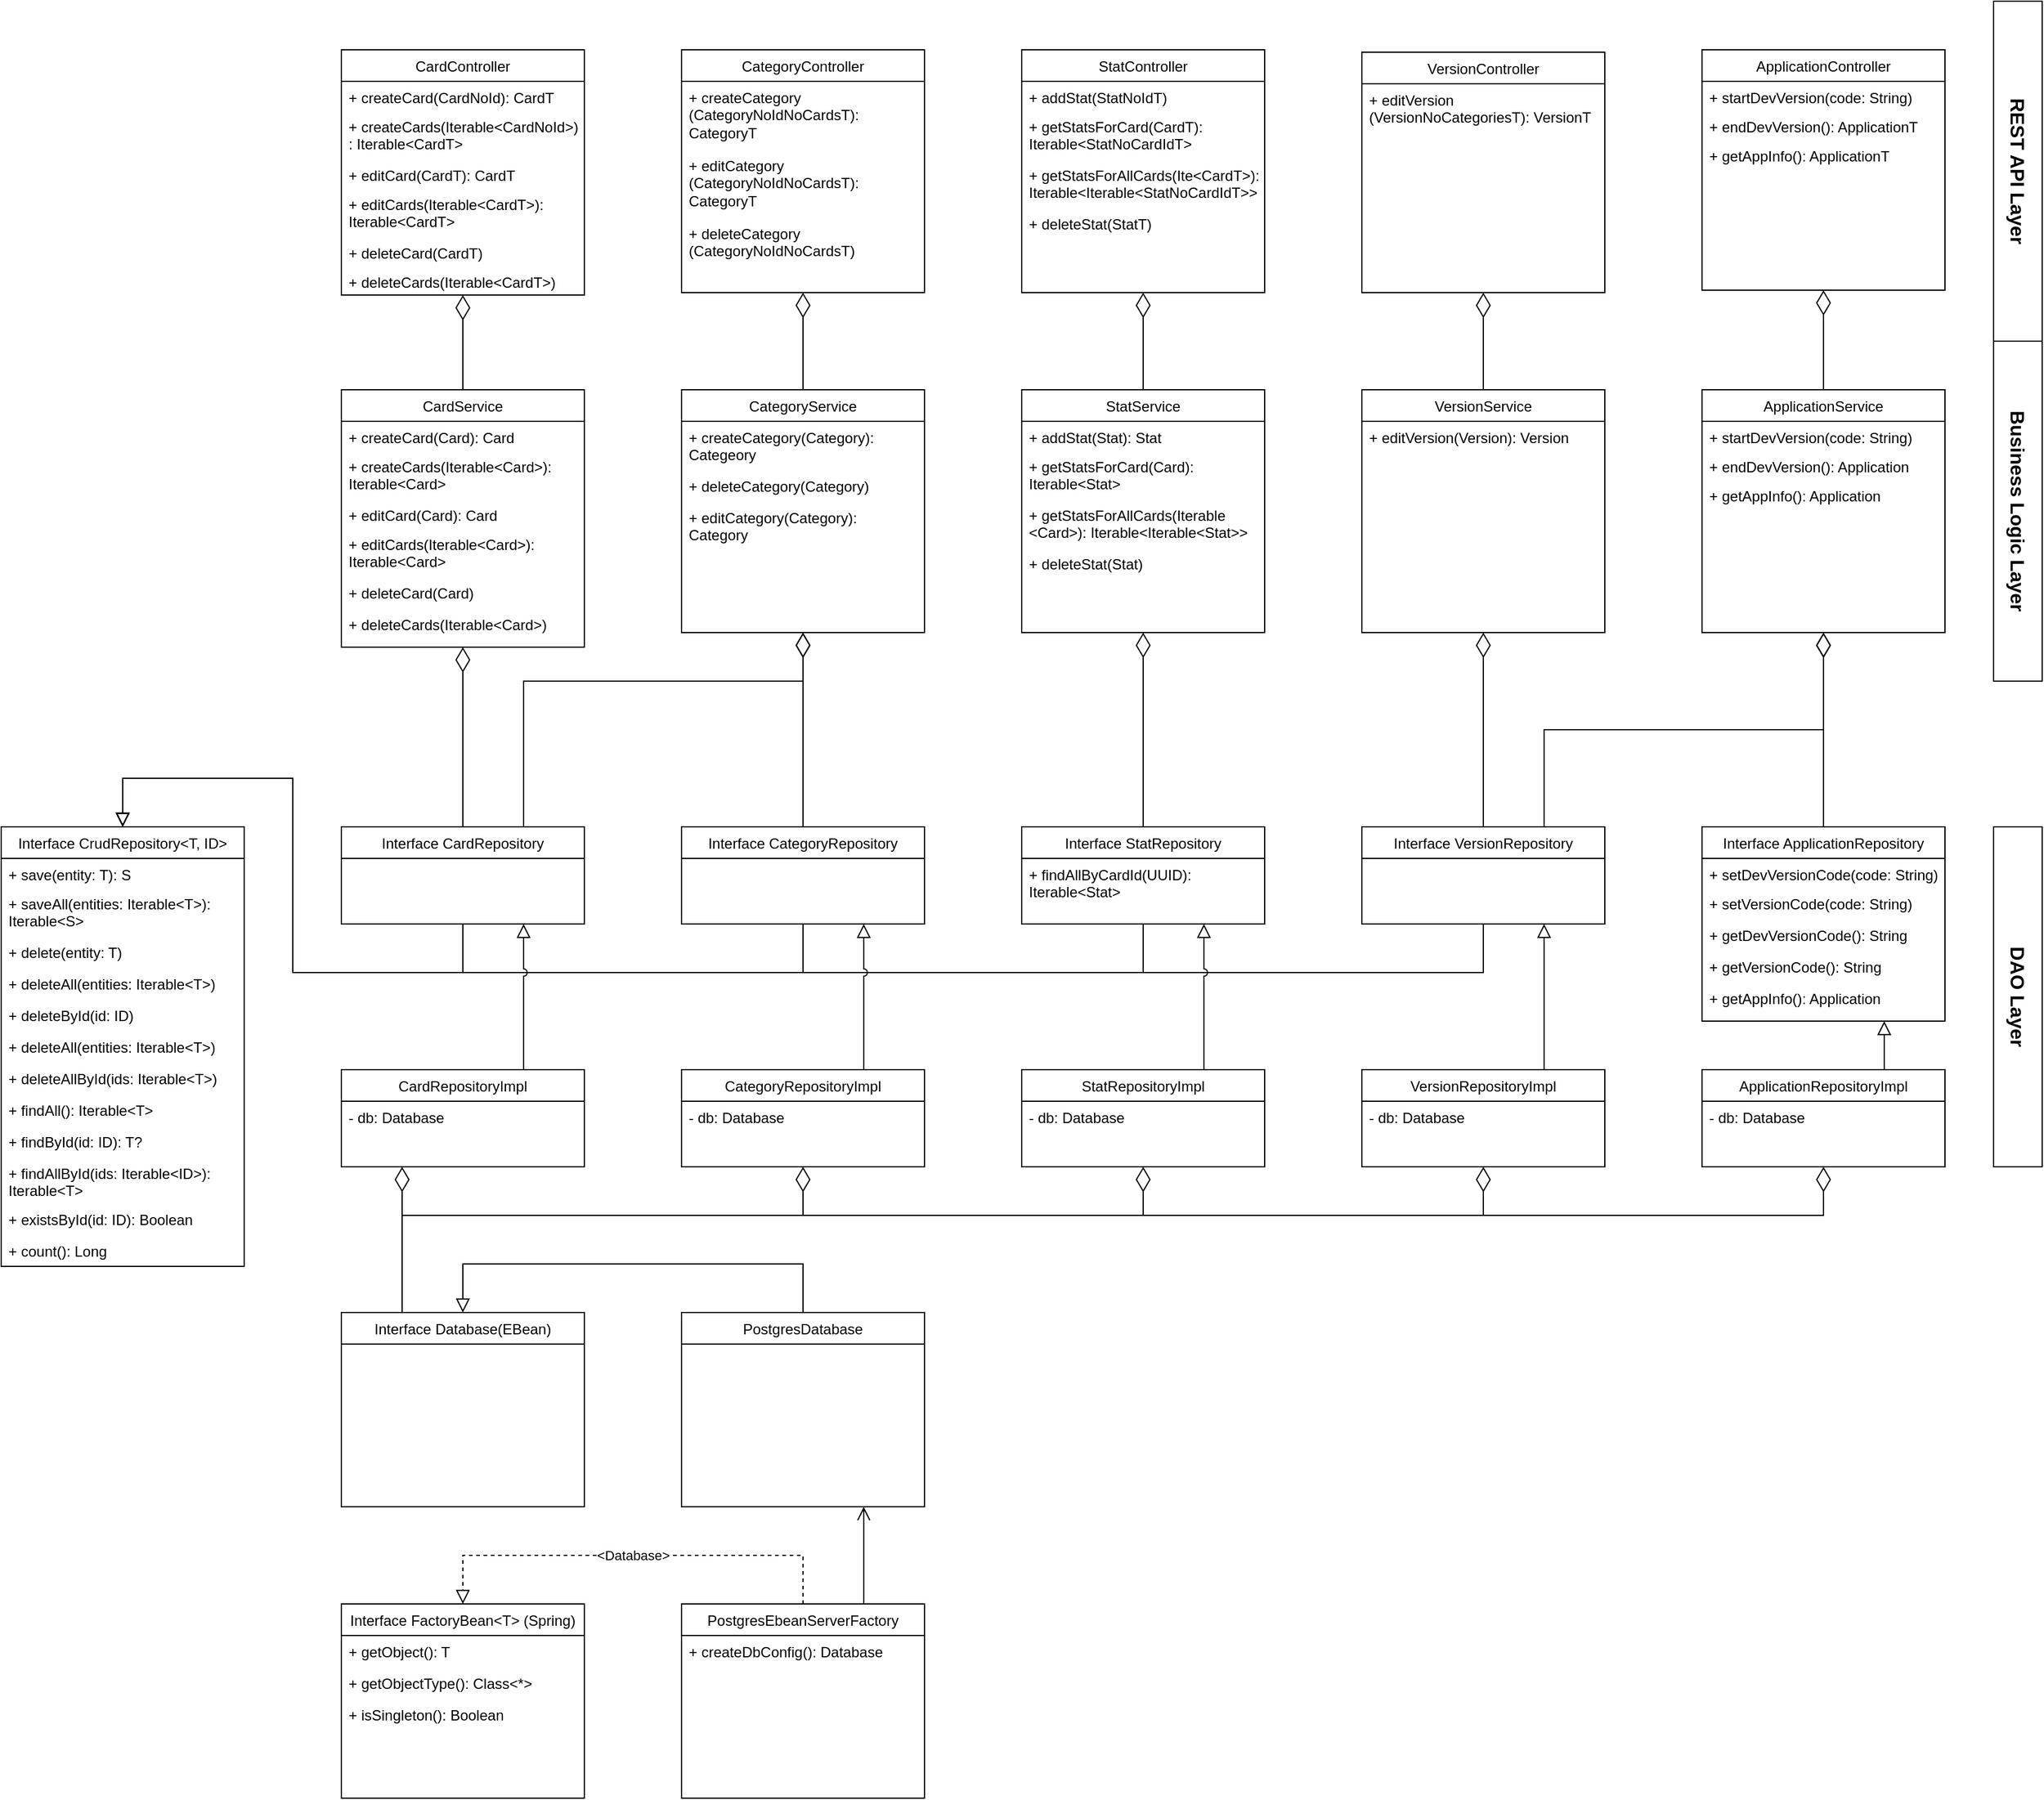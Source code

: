 <mxfile version="18.1.3" type="device"><diagram id="C5RBs43oDa-KdzZeNtuy" name="Page-1"><mxGraphModel dx="2249" dy="820" grid="1" gridSize="10" guides="1" tooltips="1" connect="1" arrows="1" fold="1" page="1" pageScale="1" pageWidth="827" pageHeight="1169" math="0" shadow="0"><root><mxCell id="WIyWlLk6GJQsqaUBKTNV-0"/><mxCell id="WIyWlLk6GJQsqaUBKTNV-1" parent="WIyWlLk6GJQsqaUBKTNV-0"/><mxCell id="r8T5z7KUd179bo_e4gIf-32" style="edgeStyle=orthogonalEdgeStyle;rounded=0;jumpStyle=arc;orthogonalLoop=1;jettySize=auto;html=1;exitX=0.5;exitY=1;exitDx=0;exitDy=0;entryX=0.5;entryY=0;entryDx=0;entryDy=0;startArrow=diamondThin;startFill=0;endArrow=none;endFill=0;startSize=18;endSize=9;strokeWidth=1;" parent="WIyWlLk6GJQsqaUBKTNV-1" source="zkfFHV4jXpPFQw0GAbJ--0" target="evFEJrBNLgcvlIQAjjHx-10" edge="1"><mxGeometry relative="1" as="geometry"/></mxCell><mxCell id="zkfFHV4jXpPFQw0GAbJ--0" value="CardController" style="swimlane;fontStyle=0;align=center;verticalAlign=top;childLayout=stackLayout;horizontal=1;startSize=26;horizontalStack=0;resizeParent=1;resizeLast=0;collapsible=1;marginBottom=0;rounded=0;shadow=0;strokeWidth=1;" parent="WIyWlLk6GJQsqaUBKTNV-1" vertex="1"><mxGeometry x="40" y="600" width="200" height="202" as="geometry"><mxRectangle x="200" y="80" width="160" height="26" as="alternateBounds"/></mxGeometry></mxCell><mxCell id="zkfFHV4jXpPFQw0GAbJ--1" value="+ createCard(CardNoId): CardT" style="text;align=left;verticalAlign=top;spacingLeft=4;spacingRight=4;overflow=hidden;rotatable=0;points=[[0,0.5],[1,0.5]];portConstraint=eastwest;whiteSpace=wrap;" parent="zkfFHV4jXpPFQw0GAbJ--0" vertex="1"><mxGeometry y="26" width="200" height="24" as="geometry"/></mxCell><mxCell id="634JN8L0xcT3cOUJAbAw-52" value="+ createCards(Iterable&lt;CardNoId&gt;)&#xA;: Iterable&lt;CardT&gt;&#xA;" style="text;align=left;verticalAlign=top;spacingLeft=4;spacingRight=4;overflow=hidden;rotatable=0;points=[[0,0.5],[1,0.5]];portConstraint=eastwest;whiteSpace=wrap;" parent="zkfFHV4jXpPFQw0GAbJ--0" vertex="1"><mxGeometry y="50" width="200" height="40" as="geometry"/></mxCell><mxCell id="zkfFHV4jXpPFQw0GAbJ--3" value="+ editCard(CardT): CardT" style="text;align=left;verticalAlign=top;spacingLeft=4;spacingRight=4;overflow=hidden;rotatable=0;points=[[0,0.5],[1,0.5]];portConstraint=eastwest;rounded=0;shadow=0;html=0;whiteSpace=wrap;" parent="zkfFHV4jXpPFQw0GAbJ--0" vertex="1"><mxGeometry y="90" width="200" height="24" as="geometry"/></mxCell><mxCell id="qXCH_M1gcUbeZDNKAftq-5" value="+ editCards(Iterable&lt;CardT&gt;): Iterable&lt;CardT&gt;" style="text;align=left;verticalAlign=top;spacingLeft=4;spacingRight=4;overflow=hidden;rotatable=0;points=[[0,0.5],[1,0.5]];portConstraint=eastwest;rounded=0;shadow=0;html=0;whiteSpace=wrap;" parent="zkfFHV4jXpPFQw0GAbJ--0" vertex="1"><mxGeometry y="114" width="200" height="40" as="geometry"/></mxCell><mxCell id="zkfFHV4jXpPFQw0GAbJ--2" value="+ deleteCard(CardT)" style="text;align=left;verticalAlign=top;spacingLeft=4;spacingRight=4;overflow=hidden;rotatable=0;points=[[0,0.5],[1,0.5]];portConstraint=eastwest;rounded=0;shadow=0;html=0;" parent="zkfFHV4jXpPFQw0GAbJ--0" vertex="1"><mxGeometry y="154" width="200" height="24" as="geometry"/></mxCell><mxCell id="qXCH_M1gcUbeZDNKAftq-6" value="+ deleteCards(Iterable&lt;CardT&gt;)" style="text;align=left;verticalAlign=top;spacingLeft=4;spacingRight=4;overflow=hidden;rotatable=0;points=[[0,0.5],[1,0.5]];portConstraint=eastwest;rounded=0;shadow=0;html=0;" parent="zkfFHV4jXpPFQw0GAbJ--0" vertex="1"><mxGeometry y="178" width="200" height="24" as="geometry"/></mxCell><mxCell id="r8T5z7KUd179bo_e4gIf-33" style="edgeStyle=orthogonalEdgeStyle;rounded=0;jumpStyle=arc;orthogonalLoop=1;jettySize=auto;html=1;exitX=0.5;exitY=1;exitDx=0;exitDy=0;entryX=0.5;entryY=0;entryDx=0;entryDy=0;startArrow=diamondThin;startFill=0;endArrow=none;endFill=0;startSize=18;endSize=9;strokeWidth=1;" parent="WIyWlLk6GJQsqaUBKTNV-1" source="evFEJrBNLgcvlIQAjjHx-2" target="evFEJrBNLgcvlIQAjjHx-14" edge="1"><mxGeometry relative="1" as="geometry"/></mxCell><mxCell id="evFEJrBNLgcvlIQAjjHx-2" value="CategoryController" style="swimlane;fontStyle=0;align=center;verticalAlign=top;childLayout=stackLayout;horizontal=1;startSize=26;horizontalStack=0;resizeParent=1;resizeLast=0;collapsible=1;marginBottom=0;rounded=0;shadow=0;strokeWidth=1;" parent="WIyWlLk6GJQsqaUBKTNV-1" vertex="1"><mxGeometry x="320" y="600" width="200" height="200" as="geometry"><mxRectangle x="200" y="80" width="160" height="26" as="alternateBounds"/></mxGeometry></mxCell><mxCell id="evFEJrBNLgcvlIQAjjHx-3" value="+ createCategory&#xA;(CategoryNoIdNoCardsT): CategoryT" style="text;align=left;verticalAlign=top;spacingLeft=4;spacingRight=4;overflow=hidden;rotatable=0;points=[[0,0.5],[1,0.5]];portConstraint=eastwest;whiteSpace=wrap;" parent="evFEJrBNLgcvlIQAjjHx-2" vertex="1"><mxGeometry y="26" width="200" height="56" as="geometry"/></mxCell><mxCell id="evFEJrBNLgcvlIQAjjHx-5" value="+ editCategory&#xA;(CategoryNoIdNoCardsT): CategoryT" style="text;align=left;verticalAlign=top;spacingLeft=4;spacingRight=4;overflow=hidden;rotatable=0;points=[[0,0.5],[1,0.5]];portConstraint=eastwest;rounded=0;shadow=0;html=0;whiteSpace=wrap;" parent="evFEJrBNLgcvlIQAjjHx-2" vertex="1"><mxGeometry y="82" width="200" height="56" as="geometry"/></mxCell><mxCell id="evFEJrBNLgcvlIQAjjHx-4" value="+ deleteCategory&#xA;(CategoryNoIdNoCardsT)" style="text;align=left;verticalAlign=top;spacingLeft=4;spacingRight=4;overflow=hidden;rotatable=0;points=[[0,0.5],[1,0.5]];portConstraint=eastwest;rounded=0;shadow=0;html=0;" parent="evFEJrBNLgcvlIQAjjHx-2" vertex="1"><mxGeometry y="138" width="200" height="40" as="geometry"/></mxCell><mxCell id="r8T5z7KUd179bo_e4gIf-34" style="edgeStyle=orthogonalEdgeStyle;rounded=0;jumpStyle=arc;orthogonalLoop=1;jettySize=auto;html=1;exitX=0.5;exitY=1;exitDx=0;exitDy=0;entryX=0.5;entryY=0;entryDx=0;entryDy=0;startArrow=diamondThin;startFill=0;endArrow=none;endFill=0;startSize=18;endSize=9;strokeWidth=1;" parent="WIyWlLk6GJQsqaUBKTNV-1" source="evFEJrBNLgcvlIQAjjHx-6" target="evFEJrBNLgcvlIQAjjHx-18" edge="1"><mxGeometry relative="1" as="geometry"/></mxCell><mxCell id="evFEJrBNLgcvlIQAjjHx-6" value="StatController" style="swimlane;fontStyle=0;align=center;verticalAlign=top;childLayout=stackLayout;horizontal=1;startSize=26;horizontalStack=0;resizeParent=1;resizeLast=0;collapsible=1;marginBottom=0;rounded=0;shadow=0;strokeWidth=1;" parent="WIyWlLk6GJQsqaUBKTNV-1" vertex="1"><mxGeometry x="600" y="600" width="200" height="200" as="geometry"><mxRectangle x="200" y="80" width="160" height="26" as="alternateBounds"/></mxGeometry></mxCell><mxCell id="evFEJrBNLgcvlIQAjjHx-7" value="+ addStat(StatNoIdT)" style="text;align=left;verticalAlign=top;spacingLeft=4;spacingRight=4;overflow=hidden;rotatable=0;points=[[0,0.5],[1,0.5]];portConstraint=eastwest;" parent="evFEJrBNLgcvlIQAjjHx-6" vertex="1"><mxGeometry y="26" width="200" height="24" as="geometry"/></mxCell><mxCell id="qXCH_M1gcUbeZDNKAftq-3" value="+ getStatsForCard(CardT): Iterable&lt;StatNoCardIdT&gt;" style="text;align=left;verticalAlign=top;spacingLeft=4;spacingRight=4;overflow=hidden;rotatable=0;points=[[0,0.5],[1,0.5]];portConstraint=eastwest;whiteSpace=wrap;" parent="evFEJrBNLgcvlIQAjjHx-6" vertex="1"><mxGeometry y="50" width="200" height="40" as="geometry"/></mxCell><mxCell id="qXCH_M1gcUbeZDNKAftq-7" value="+ getStatsForAllCards(Ite&lt;CardT&gt;):&#xA;Iterable&lt;Iterable&lt;StatNoCardIdT&gt;&gt;&#xA;" style="text;align=left;verticalAlign=top;spacingLeft=4;spacingRight=4;overflow=hidden;rotatable=0;points=[[0,0.5],[1,0.5]];portConstraint=eastwest;whiteSpace=wrap;" parent="evFEJrBNLgcvlIQAjjHx-6" vertex="1"><mxGeometry y="90" width="200" height="40" as="geometry"/></mxCell><mxCell id="qXCH_M1gcUbeZDNKAftq-4" value="+ deleteStat(StatT)" style="text;align=left;verticalAlign=top;spacingLeft=4;spacingRight=4;overflow=hidden;rotatable=0;points=[[0,0.5],[1,0.5]];portConstraint=eastwest;whiteSpace=wrap;" parent="evFEJrBNLgcvlIQAjjHx-6" vertex="1"><mxGeometry y="130" width="200" height="24" as="geometry"/></mxCell><mxCell id="r8T5z7KUd179bo_e4gIf-22" style="edgeStyle=orthogonalEdgeStyle;rounded=0;jumpStyle=arc;orthogonalLoop=1;jettySize=auto;html=1;endArrow=none;endFill=0;endSize=9;exitX=0.5;exitY=1;exitDx=0;exitDy=0;startArrow=diamondThin;startFill=0;startSize=18;" parent="WIyWlLk6GJQsqaUBKTNV-1" source="evFEJrBNLgcvlIQAjjHx-10" target="evFEJrBNLgcvlIQAjjHx-45" edge="1"><mxGeometry relative="1" as="geometry"/></mxCell><mxCell id="evFEJrBNLgcvlIQAjjHx-10" value="CardService" style="swimlane;fontStyle=0;align=center;verticalAlign=top;childLayout=stackLayout;horizontal=1;startSize=26;horizontalStack=0;resizeParent=1;resizeLast=0;collapsible=1;marginBottom=0;rounded=0;shadow=0;strokeWidth=1;" parent="WIyWlLk6GJQsqaUBKTNV-1" vertex="1"><mxGeometry x="40" y="880" width="200" height="212" as="geometry"><mxRectangle x="200" y="80" width="160" height="26" as="alternateBounds"/></mxGeometry></mxCell><mxCell id="b2qT96w96Apmc0LG1RyY-0" value="+ createCard(Card): Card" style="text;align=left;verticalAlign=top;spacingLeft=4;spacingRight=4;overflow=hidden;rotatable=0;points=[[0,0.5],[1,0.5]];portConstraint=eastwest;whiteSpace=wrap;" parent="evFEJrBNLgcvlIQAjjHx-10" vertex="1"><mxGeometry y="26" width="200" height="24" as="geometry"/></mxCell><mxCell id="634JN8L0xcT3cOUJAbAw-60" value="+ createCards(Iterable&lt;Card&gt;): Iterable&lt;Card&gt;" style="text;align=left;verticalAlign=top;spacingLeft=4;spacingRight=4;overflow=hidden;rotatable=0;points=[[0,0.5],[1,0.5]];portConstraint=eastwest;whiteSpace=wrap;" parent="evFEJrBNLgcvlIQAjjHx-10" vertex="1"><mxGeometry y="50" width="200" height="40" as="geometry"/></mxCell><mxCell id="634JN8L0xcT3cOUJAbAw-62" value="+ editCard(Card): Card" style="text;align=left;verticalAlign=top;spacingLeft=4;spacingRight=4;overflow=hidden;rotatable=0;points=[[0,0.5],[1,0.5]];portConstraint=eastwest;rounded=0;shadow=0;html=0;whiteSpace=wrap;" parent="evFEJrBNLgcvlIQAjjHx-10" vertex="1"><mxGeometry y="90" width="200" height="24" as="geometry"/></mxCell><mxCell id="r8T5z7KUd179bo_e4gIf-0" value="+ editCards(Iterable&lt;Card&gt;): Iterable&lt;Card&gt;" style="text;align=left;verticalAlign=top;spacingLeft=4;spacingRight=4;overflow=hidden;rotatable=0;points=[[0,0.5],[1,0.5]];portConstraint=eastwest;rounded=0;shadow=0;html=0;whiteSpace=wrap;" parent="evFEJrBNLgcvlIQAjjHx-10" vertex="1"><mxGeometry y="114" width="200" height="40" as="geometry"/></mxCell><mxCell id="634JN8L0xcT3cOUJAbAw-61" value="+ deleteCard(Card)" style="text;align=left;verticalAlign=top;spacingLeft=4;spacingRight=4;overflow=hidden;rotatable=0;points=[[0,0.5],[1,0.5]];portConstraint=eastwest;rounded=0;shadow=0;html=0;" parent="evFEJrBNLgcvlIQAjjHx-10" vertex="1"><mxGeometry y="154" width="200" height="26" as="geometry"/></mxCell><mxCell id="634JN8L0xcT3cOUJAbAw-63" value="+ deleteCards(Iterable&lt;Card&gt;)" style="text;align=left;verticalAlign=top;spacingLeft=4;spacingRight=4;overflow=hidden;rotatable=0;points=[[0,0.5],[1,0.5]];portConstraint=eastwest;rounded=0;shadow=0;html=0;whiteSpace=wrap;" parent="evFEJrBNLgcvlIQAjjHx-10" vertex="1"><mxGeometry y="180" width="200" height="24" as="geometry"/></mxCell><mxCell id="r8T5z7KUd179bo_e4gIf-25" style="edgeStyle=orthogonalEdgeStyle;rounded=0;jumpStyle=arc;orthogonalLoop=1;jettySize=auto;html=1;exitX=0.5;exitY=1;exitDx=0;exitDy=0;startArrow=diamondThin;startFill=0;endArrow=none;endFill=0;startSize=18;endSize=9;strokeWidth=1;" parent="WIyWlLk6GJQsqaUBKTNV-1" source="evFEJrBNLgcvlIQAjjHx-14" target="evFEJrBNLgcvlIQAjjHx-45" edge="1"><mxGeometry relative="1" as="geometry"><mxPoint x="190" y="1230" as="targetPoint"/><Array as="points"><mxPoint x="420" y="1120"/><mxPoint x="190" y="1120"/></Array></mxGeometry></mxCell><mxCell id="r8T5z7KUd179bo_e4gIf-26" style="edgeStyle=orthogonalEdgeStyle;rounded=0;jumpStyle=arc;orthogonalLoop=1;jettySize=auto;html=1;exitX=0.5;exitY=1;exitDx=0;exitDy=0;entryX=0.5;entryY=0;entryDx=0;entryDy=0;startArrow=diamondThin;startFill=0;endArrow=none;endFill=0;startSize=18;endSize=9;strokeWidth=1;" parent="WIyWlLk6GJQsqaUBKTNV-1" source="evFEJrBNLgcvlIQAjjHx-14" target="evFEJrBNLgcvlIQAjjHx-40" edge="1"><mxGeometry relative="1" as="geometry"/></mxCell><mxCell id="evFEJrBNLgcvlIQAjjHx-14" value="CategoryService" style="swimlane;fontStyle=0;align=center;verticalAlign=top;childLayout=stackLayout;horizontal=1;startSize=26;horizontalStack=0;resizeParent=1;resizeLast=0;collapsible=1;marginBottom=0;rounded=0;shadow=0;strokeWidth=1;" parent="WIyWlLk6GJQsqaUBKTNV-1" vertex="1"><mxGeometry x="320" y="880" width="200" height="200" as="geometry"><mxRectangle x="200" y="80" width="160" height="26" as="alternateBounds"/></mxGeometry></mxCell><mxCell id="b2qT96w96Apmc0LG1RyY-1" value="+ createCategory(Category): Categeory" style="text;align=left;verticalAlign=top;spacingLeft=4;spacingRight=4;overflow=hidden;rotatable=0;points=[[0,0.5],[1,0.5]];portConstraint=eastwest;whiteSpace=wrap;" parent="evFEJrBNLgcvlIQAjjHx-14" vertex="1"><mxGeometry y="26" width="200" height="40" as="geometry"/></mxCell><mxCell id="evFEJrBNLgcvlIQAjjHx-17" value="+ deleteCategory(Category)" style="text;align=left;verticalAlign=top;spacingLeft=4;spacingRight=4;overflow=hidden;rotatable=0;points=[[0,0.5],[1,0.5]];portConstraint=eastwest;rounded=0;shadow=0;html=0;" parent="evFEJrBNLgcvlIQAjjHx-14" vertex="1"><mxGeometry y="66" width="200" height="26" as="geometry"/></mxCell><mxCell id="r8T5z7KUd179bo_e4gIf-1" value="+ editCategory(Category): &#xA;Category" style="text;align=left;verticalAlign=top;spacingLeft=4;spacingRight=4;overflow=hidden;rotatable=0;points=[[0,0.5],[1,0.5]];portConstraint=eastwest;rounded=0;shadow=0;html=0;whiteSpace=wrap;" parent="evFEJrBNLgcvlIQAjjHx-14" vertex="1"><mxGeometry y="92" width="200" height="40" as="geometry"/></mxCell><mxCell id="r8T5z7KUd179bo_e4gIf-27" style="edgeStyle=orthogonalEdgeStyle;rounded=0;jumpStyle=arc;orthogonalLoop=1;jettySize=auto;html=1;exitX=0.5;exitY=1;exitDx=0;exitDy=0;entryX=0.5;entryY=0;entryDx=0;entryDy=0;startArrow=diamondThin;startFill=0;endArrow=none;endFill=0;startSize=18;endSize=9;strokeWidth=1;" parent="WIyWlLk6GJQsqaUBKTNV-1" source="evFEJrBNLgcvlIQAjjHx-18" target="evFEJrBNLgcvlIQAjjHx-26" edge="1"><mxGeometry relative="1" as="geometry"/></mxCell><mxCell id="evFEJrBNLgcvlIQAjjHx-18" value="StatService" style="swimlane;fontStyle=0;align=center;verticalAlign=top;childLayout=stackLayout;horizontal=1;startSize=26;horizontalStack=0;resizeParent=1;resizeLast=0;collapsible=1;marginBottom=0;rounded=0;shadow=0;strokeWidth=1;" parent="WIyWlLk6GJQsqaUBKTNV-1" vertex="1"><mxGeometry x="600" y="880" width="200" height="200" as="geometry"><mxRectangle x="200" y="80" width="160" height="26" as="alternateBounds"/></mxGeometry></mxCell><mxCell id="evFEJrBNLgcvlIQAjjHx-19" value="+ addStat(Stat): Stat" style="text;align=left;verticalAlign=top;spacingLeft=4;spacingRight=4;overflow=hidden;rotatable=0;points=[[0,0.5],[1,0.5]];portConstraint=eastwest;whiteSpace=wrap;" parent="evFEJrBNLgcvlIQAjjHx-18" vertex="1"><mxGeometry y="26" width="200" height="24" as="geometry"/></mxCell><mxCell id="r8T5z7KUd179bo_e4gIf-3" value="+ getStatsForCard(Card): Iterable&lt;Stat&gt; " style="text;align=left;verticalAlign=top;spacingLeft=4;spacingRight=4;overflow=hidden;rotatable=0;points=[[0,0.5],[1,0.5]];portConstraint=eastwest;whiteSpace=wrap;" parent="evFEJrBNLgcvlIQAjjHx-18" vertex="1"><mxGeometry y="50" width="200" height="40" as="geometry"/></mxCell><mxCell id="r8T5z7KUd179bo_e4gIf-4" value="+ getStatsForAllCards(Iterable&#xA;&lt;Card&gt;): Iterable&lt;Iterable&lt;Stat&gt;&gt;&#xA;" style="text;align=left;verticalAlign=top;spacingLeft=4;spacingRight=4;overflow=hidden;rotatable=0;points=[[0,0.5],[1,0.5]];portConstraint=eastwest;whiteSpace=wrap;" parent="evFEJrBNLgcvlIQAjjHx-18" vertex="1"><mxGeometry y="90" width="200" height="40" as="geometry"/></mxCell><mxCell id="r8T5z7KUd179bo_e4gIf-2" value="+ deleteStat(Stat)" style="text;align=left;verticalAlign=top;spacingLeft=4;spacingRight=4;overflow=hidden;rotatable=0;points=[[0,0.5],[1,0.5]];portConstraint=eastwest;whiteSpace=wrap;" parent="evFEJrBNLgcvlIQAjjHx-18" vertex="1"><mxGeometry y="130" width="200" height="24" as="geometry"/></mxCell><mxCell id="634JN8L0xcT3cOUJAbAw-48" style="edgeStyle=orthogonalEdgeStyle;rounded=0;orthogonalLoop=1;jettySize=auto;html=1;entryX=0.5;entryY=0;entryDx=0;entryDy=0;endArrow=block;endFill=0;endSize=9;" parent="WIyWlLk6GJQsqaUBKTNV-1" source="evFEJrBNLgcvlIQAjjHx-26" target="634JN8L0xcT3cOUJAbAw-28" edge="1"><mxGeometry relative="1" as="geometry"><Array as="points"><mxPoint x="700" y="1360"/><mxPoint y="1360"/><mxPoint y="1200"/><mxPoint x="-140" y="1200"/></Array></mxGeometry></mxCell><mxCell id="evFEJrBNLgcvlIQAjjHx-26" value="Interface StatRepository" style="swimlane;fontStyle=0;align=center;verticalAlign=top;childLayout=stackLayout;horizontal=1;startSize=26;horizontalStack=0;resizeParent=1;resizeLast=0;collapsible=1;marginBottom=0;rounded=0;shadow=0;strokeWidth=1;" parent="WIyWlLk6GJQsqaUBKTNV-1" vertex="1"><mxGeometry x="600" y="1240" width="200" height="80" as="geometry"><mxRectangle x="200" y="80" width="160" height="26" as="alternateBounds"/></mxGeometry></mxCell><mxCell id="0TuFYVnQjGNEv5bL-sQN-0" value="+ findAllByCardId(UUID): Iterable&lt;Stat&gt;" style="text;align=left;verticalAlign=top;spacingLeft=4;spacingRight=4;overflow=hidden;rotatable=0;points=[[0,0.5],[1,0.5]];portConstraint=eastwest;whiteSpace=wrap;" vertex="1" parent="evFEJrBNLgcvlIQAjjHx-26"><mxGeometry y="26" width="200" height="40" as="geometry"/></mxCell><mxCell id="634JN8L0xcT3cOUJAbAw-47" style="edgeStyle=orthogonalEdgeStyle;rounded=0;orthogonalLoop=1;jettySize=auto;html=1;entryX=0.5;entryY=0;entryDx=0;entryDy=0;endArrow=block;endFill=0;endSize=9;exitX=0.5;exitY=1;exitDx=0;exitDy=0;" parent="WIyWlLk6GJQsqaUBKTNV-1" source="evFEJrBNLgcvlIQAjjHx-40" target="634JN8L0xcT3cOUJAbAw-28" edge="1"><mxGeometry relative="1" as="geometry"><Array as="points"><mxPoint x="420" y="1360"/><mxPoint y="1360"/><mxPoint y="1200"/><mxPoint x="-140" y="1200"/></Array></mxGeometry></mxCell><mxCell id="r8T5z7KUd179bo_e4gIf-14" style="edgeStyle=orthogonalEdgeStyle;rounded=0;jumpStyle=arc;orthogonalLoop=1;jettySize=auto;html=1;exitX=0.75;exitY=0;exitDx=0;exitDy=0;entryX=0.75;entryY=1;entryDx=0;entryDy=0;endArrow=block;endFill=0;endSize=9;" parent="WIyWlLk6GJQsqaUBKTNV-1" source="r8T5z7KUd179bo_e4gIf-9" target="evFEJrBNLgcvlIQAjjHx-40" edge="1"><mxGeometry relative="1" as="geometry"/></mxCell><mxCell id="evFEJrBNLgcvlIQAjjHx-40" value="Interface CategoryRepository" style="swimlane;fontStyle=0;align=center;verticalAlign=top;childLayout=stackLayout;horizontal=1;startSize=26;horizontalStack=0;resizeParent=1;resizeLast=0;collapsible=1;marginBottom=0;rounded=0;shadow=0;strokeWidth=1;" parent="WIyWlLk6GJQsqaUBKTNV-1" vertex="1"><mxGeometry x="320" y="1240" width="200" height="80" as="geometry"><mxRectangle x="200" y="80" width="160" height="26" as="alternateBounds"/></mxGeometry></mxCell><mxCell id="634JN8L0xcT3cOUJAbAw-45" style="edgeStyle=orthogonalEdgeStyle;rounded=0;orthogonalLoop=1;jettySize=auto;html=1;entryX=0.5;entryY=0;entryDx=0;entryDy=0;endArrow=block;endFill=0;endSize=9;" parent="WIyWlLk6GJQsqaUBKTNV-1" target="634JN8L0xcT3cOUJAbAw-28" edge="1"><mxGeometry relative="1" as="geometry"><mxPoint x="140" y="1320" as="sourcePoint"/><Array as="points"><mxPoint x="140" y="1360"/><mxPoint y="1360"/><mxPoint y="1200"/><mxPoint x="-140" y="1200"/></Array></mxGeometry></mxCell><mxCell id="r8T5z7KUd179bo_e4gIf-13" style="edgeStyle=orthogonalEdgeStyle;rounded=0;orthogonalLoop=1;jettySize=auto;html=1;exitX=0.75;exitY=0;exitDx=0;exitDy=0;entryX=0.75;entryY=1;entryDx=0;entryDy=0;jumpStyle=arc;endArrow=block;endFill=0;endSize=9;" parent="WIyWlLk6GJQsqaUBKTNV-1" source="r8T5z7KUd179bo_e4gIf-8" target="evFEJrBNLgcvlIQAjjHx-45" edge="1"><mxGeometry relative="1" as="geometry"/></mxCell><mxCell id="evFEJrBNLgcvlIQAjjHx-45" value="Interface CardRepository" style="swimlane;fontStyle=0;align=center;verticalAlign=top;childLayout=stackLayout;horizontal=1;startSize=26;horizontalStack=0;resizeParent=1;resizeLast=0;collapsible=1;marginBottom=0;rounded=0;shadow=0;strokeWidth=1;" parent="WIyWlLk6GJQsqaUBKTNV-1" vertex="1"><mxGeometry x="40" y="1240" width="200" height="80" as="geometry"><mxRectangle x="200" y="80" width="160" height="26" as="alternateBounds"/></mxGeometry></mxCell><mxCell id="r8T5z7KUd179bo_e4gIf-28" style="edgeStyle=orthogonalEdgeStyle;rounded=0;jumpStyle=arc;orthogonalLoop=1;jettySize=auto;html=1;exitX=0.5;exitY=1;exitDx=0;exitDy=0;entryX=0.5;entryY=0;entryDx=0;entryDy=0;startArrow=diamondThin;startFill=0;endArrow=none;endFill=0;startSize=18;endSize=9;strokeWidth=1;" parent="WIyWlLk6GJQsqaUBKTNV-1" source="634JN8L0xcT3cOUJAbAw-3" target="634JN8L0xcT3cOUJAbAw-11" edge="1"><mxGeometry relative="1" as="geometry"/></mxCell><mxCell id="634JN8L0xcT3cOUJAbAw-3" value="VersionService" style="swimlane;fontStyle=0;align=center;verticalAlign=top;childLayout=stackLayout;horizontal=1;startSize=26;horizontalStack=0;resizeParent=1;resizeLast=0;collapsible=1;marginBottom=0;rounded=0;shadow=0;strokeWidth=1;" parent="WIyWlLk6GJQsqaUBKTNV-1" vertex="1"><mxGeometry x="880" y="880" width="200" height="200" as="geometry"><mxRectangle x="200" y="80" width="160" height="26" as="alternateBounds"/></mxGeometry></mxCell><mxCell id="634JN8L0xcT3cOUJAbAw-74" value="+ editVersion(Version): Version" style="text;align=left;verticalAlign=top;spacingLeft=4;spacingRight=4;overflow=hidden;rotatable=0;points=[[0,0.5],[1,0.5]];portConstraint=eastwest;" parent="634JN8L0xcT3cOUJAbAw-3" vertex="1"><mxGeometry y="26" width="200" height="24" as="geometry"/></mxCell><mxCell id="r8T5z7KUd179bo_e4gIf-16" style="edgeStyle=orthogonalEdgeStyle;rounded=0;jumpStyle=arc;orthogonalLoop=1;jettySize=auto;html=1;exitX=0.75;exitY=0;exitDx=0;exitDy=0;entryX=0.75;entryY=1;entryDx=0;entryDy=0;endArrow=block;endFill=0;endSize=9;" parent="WIyWlLk6GJQsqaUBKTNV-1" source="r8T5z7KUd179bo_e4gIf-11" target="634JN8L0xcT3cOUJAbAw-11" edge="1"><mxGeometry relative="1" as="geometry"/></mxCell><mxCell id="r8T5z7KUd179bo_e4gIf-19" style="edgeStyle=orthogonalEdgeStyle;rounded=0;jumpStyle=none;orthogonalLoop=1;jettySize=auto;html=1;exitX=0.5;exitY=1;exitDx=0;exitDy=0;entryX=0.5;entryY=0;entryDx=0;entryDy=0;endArrow=block;endFill=0;endSize=9;" parent="WIyWlLk6GJQsqaUBKTNV-1" source="634JN8L0xcT3cOUJAbAw-11" target="634JN8L0xcT3cOUJAbAw-28" edge="1"><mxGeometry relative="1" as="geometry"><Array as="points"><mxPoint x="980" y="1360"/><mxPoint y="1360"/><mxPoint y="1200"/><mxPoint x="-140" y="1200"/></Array></mxGeometry></mxCell><mxCell id="634JN8L0xcT3cOUJAbAw-11" value="Interface VersionRepository" style="swimlane;fontStyle=0;align=center;verticalAlign=top;childLayout=stackLayout;horizontal=1;startSize=26;horizontalStack=0;resizeParent=1;resizeLast=0;collapsible=1;marginBottom=0;rounded=0;shadow=0;strokeWidth=1;" parent="WIyWlLk6GJQsqaUBKTNV-1" vertex="1"><mxGeometry x="880" y="1240" width="200" height="80" as="geometry"><mxRectangle x="200" y="80" width="160" height="26" as="alternateBounds"/></mxGeometry></mxCell><mxCell id="r8T5z7KUd179bo_e4gIf-30" style="edgeStyle=orthogonalEdgeStyle;rounded=0;jumpStyle=arc;orthogonalLoop=1;jettySize=auto;html=1;exitX=0.5;exitY=1;exitDx=0;exitDy=0;entryX=0.5;entryY=0;entryDx=0;entryDy=0;startArrow=diamondThin;startFill=0;endArrow=none;endFill=0;startSize=18;endSize=9;strokeWidth=1;" parent="WIyWlLk6GJQsqaUBKTNV-1" source="634JN8L0xcT3cOUJAbAw-15" target="634JN8L0xcT3cOUJAbAw-75" edge="1"><mxGeometry relative="1" as="geometry"/></mxCell><mxCell id="634JN8L0xcT3cOUJAbAw-15" value="ApplicationController" style="swimlane;fontStyle=0;align=center;verticalAlign=top;childLayout=stackLayout;horizontal=1;startSize=26;horizontalStack=0;resizeParent=1;resizeLast=0;collapsible=1;marginBottom=0;rounded=0;shadow=0;strokeWidth=1;" parent="WIyWlLk6GJQsqaUBKTNV-1" vertex="1"><mxGeometry x="1160" y="600" width="200" height="198" as="geometry"><mxRectangle x="200" y="80" width="160" height="26" as="alternateBounds"/></mxGeometry></mxCell><mxCell id="634JN8L0xcT3cOUJAbAw-16" value="+ startDevVersion(code: String) " style="text;align=left;verticalAlign=top;spacingLeft=4;spacingRight=4;overflow=hidden;rotatable=0;points=[[0,0.5],[1,0.5]];portConstraint=eastwest;" parent="634JN8L0xcT3cOUJAbAw-15" vertex="1"><mxGeometry y="26" width="200" height="24" as="geometry"/></mxCell><mxCell id="634JN8L0xcT3cOUJAbAw-17" value="+ endDevVersion(): ApplicationT" style="text;align=left;verticalAlign=top;spacingLeft=4;spacingRight=4;overflow=hidden;rotatable=0;points=[[0,0.5],[1,0.5]];portConstraint=eastwest;rounded=0;shadow=0;whiteSpace=wrap;" parent="634JN8L0xcT3cOUJAbAw-15" vertex="1"><mxGeometry y="50" width="200" height="24" as="geometry"/></mxCell><mxCell id="qXCH_M1gcUbeZDNKAftq-8" value="+ getAppInfo(): ApplicationT" style="text;align=left;verticalAlign=top;spacingLeft=4;spacingRight=4;overflow=hidden;rotatable=0;points=[[0,0.5],[1,0.5]];portConstraint=eastwest;rounded=0;shadow=0;whiteSpace=wrap;" parent="634JN8L0xcT3cOUJAbAw-15" vertex="1"><mxGeometry y="74" width="200" height="24" as="geometry"/></mxCell><mxCell id="r8T5z7KUd179bo_e4gIf-17" style="edgeStyle=orthogonalEdgeStyle;rounded=0;jumpStyle=line;orthogonalLoop=1;jettySize=auto;html=1;exitX=0.75;exitY=0;exitDx=0;exitDy=0;entryX=0.75;entryY=1;entryDx=0;entryDy=0;endArrow=block;endFill=0;endSize=9;" parent="WIyWlLk6GJQsqaUBKTNV-1" source="r8T5z7KUd179bo_e4gIf-12" target="634JN8L0xcT3cOUJAbAw-18" edge="1"><mxGeometry relative="1" as="geometry"/></mxCell><mxCell id="634JN8L0xcT3cOUJAbAw-18" value="Interface ApplicationRepository" style="swimlane;fontStyle=0;align=center;verticalAlign=top;childLayout=stackLayout;horizontal=1;startSize=26;horizontalStack=0;resizeParent=1;resizeLast=0;collapsible=1;marginBottom=0;rounded=0;shadow=0;strokeWidth=1;" parent="WIyWlLk6GJQsqaUBKTNV-1" vertex="1"><mxGeometry x="1160" y="1240" width="200" height="160" as="geometry"><mxRectangle x="200" y="80" width="160" height="26" as="alternateBounds"/></mxGeometry></mxCell><mxCell id="634JN8L0xcT3cOUJAbAw-19" value="+ setDevVersionCode(code: String)" style="text;align=left;verticalAlign=top;spacingLeft=4;spacingRight=4;overflow=hidden;rotatable=0;points=[[0,0.5],[1,0.5]];portConstraint=eastwest;whiteSpace=wrap;" parent="634JN8L0xcT3cOUJAbAw-18" vertex="1"><mxGeometry y="26" width="200" height="24" as="geometry"/></mxCell><mxCell id="634JN8L0xcT3cOUJAbAw-20" value="+ setVersionCode(code: String)" style="text;align=left;verticalAlign=top;spacingLeft=4;spacingRight=4;overflow=hidden;rotatable=0;points=[[0,0.5],[1,0.5]];portConstraint=eastwest;rounded=0;shadow=0;html=0;" parent="634JN8L0xcT3cOUJAbAw-18" vertex="1"><mxGeometry y="50" width="200" height="26" as="geometry"/></mxCell><mxCell id="634JN8L0xcT3cOUJAbAw-22" value="+ getDevVersionCode(): String" style="text;align=left;verticalAlign=top;spacingLeft=4;spacingRight=4;overflow=hidden;rotatable=0;points=[[0,0.5],[1,0.5]];portConstraint=eastwest;rounded=0;shadow=0;html=0;" parent="634JN8L0xcT3cOUJAbAw-18" vertex="1"><mxGeometry y="76" width="200" height="26" as="geometry"/></mxCell><mxCell id="634JN8L0xcT3cOUJAbAw-23" value="+ getVersionCode(): String" style="text;align=left;verticalAlign=top;spacingLeft=4;spacingRight=4;overflow=hidden;rotatable=0;points=[[0,0.5],[1,0.5]];portConstraint=eastwest;rounded=0;shadow=0;html=0;" parent="634JN8L0xcT3cOUJAbAw-18" vertex="1"><mxGeometry y="102" width="200" height="26" as="geometry"/></mxCell><mxCell id="0TuFYVnQjGNEv5bL-sQN-1" value="+ getAppInfo(): Application" style="text;align=left;verticalAlign=top;spacingLeft=4;spacingRight=4;overflow=hidden;rotatable=0;points=[[0,0.5],[1,0.5]];portConstraint=eastwest;rounded=0;shadow=0;html=0;" vertex="1" parent="634JN8L0xcT3cOUJAbAw-18"><mxGeometry y="128" width="200" height="26" as="geometry"/></mxCell><mxCell id="634JN8L0xcT3cOUJAbAw-28" value="Interface CrudRepository&lt;T, ID&gt;" style="swimlane;fontStyle=0;align=center;verticalAlign=top;childLayout=stackLayout;horizontal=1;startSize=26;horizontalStack=0;resizeParent=1;resizeLast=0;collapsible=1;marginBottom=0;rounded=0;shadow=0;strokeWidth=1;" parent="WIyWlLk6GJQsqaUBKTNV-1" vertex="1"><mxGeometry x="-240" y="1240" width="200" height="362" as="geometry"><mxRectangle x="-240" y="1040" width="160" height="26" as="alternateBounds"/></mxGeometry></mxCell><mxCell id="634JN8L0xcT3cOUJAbAw-29" value="+ save(entity: T): S" style="text;align=left;verticalAlign=top;spacingLeft=4;spacingRight=4;overflow=hidden;rotatable=0;points=[[0,0.5],[1,0.5]];portConstraint=eastwest;whiteSpace=wrap;" parent="634JN8L0xcT3cOUJAbAw-28" vertex="1"><mxGeometry y="26" width="200" height="24" as="geometry"/></mxCell><mxCell id="634JN8L0xcT3cOUJAbAw-33" value="+ saveAll(entities: Iterable&lt;T&gt;): Iterable&lt;S&gt;" style="text;align=left;verticalAlign=top;spacingLeft=4;spacingRight=4;overflow=hidden;rotatable=0;points=[[0,0.5],[1,0.5]];portConstraint=eastwest;whiteSpace=wrap;" parent="634JN8L0xcT3cOUJAbAw-28" vertex="1"><mxGeometry y="50" width="200" height="40" as="geometry"/></mxCell><mxCell id="634JN8L0xcT3cOUJAbAw-30" value="+ delete(entity: T)" style="text;align=left;verticalAlign=top;spacingLeft=4;spacingRight=4;overflow=hidden;rotatable=0;points=[[0,0.5],[1,0.5]];portConstraint=eastwest;rounded=0;shadow=0;html=0;" parent="634JN8L0xcT3cOUJAbAw-28" vertex="1"><mxGeometry y="90" width="200" height="26" as="geometry"/></mxCell><mxCell id="634JN8L0xcT3cOUJAbAw-87" value="+ deleteAll(entities: Iterable&lt;T&gt;)" style="text;align=left;verticalAlign=top;spacingLeft=4;spacingRight=4;overflow=hidden;rotatable=0;points=[[0,0.5],[1,0.5]];portConstraint=eastwest;rounded=0;shadow=0;html=0;" parent="634JN8L0xcT3cOUJAbAw-28" vertex="1"><mxGeometry y="116" width="200" height="26" as="geometry"/></mxCell><mxCell id="634JN8L0xcT3cOUJAbAw-31" value="+ deleteById(id: ID)" style="text;align=left;verticalAlign=top;spacingLeft=4;spacingRight=4;overflow=hidden;rotatable=0;points=[[0,0.5],[1,0.5]];portConstraint=eastwest;rounded=0;shadow=0;html=0;" parent="634JN8L0xcT3cOUJAbAw-28" vertex="1"><mxGeometry y="142" width="200" height="26" as="geometry"/></mxCell><mxCell id="634JN8L0xcT3cOUJAbAw-34" value="+ deleteAll(entities: Iterable&lt;T&gt;)" style="text;align=left;verticalAlign=top;spacingLeft=4;spacingRight=4;overflow=hidden;rotatable=0;points=[[0,0.5],[1,0.5]];portConstraint=eastwest;rounded=0;shadow=0;html=0;whiteSpace=wrap;" parent="634JN8L0xcT3cOUJAbAw-28" vertex="1"><mxGeometry y="168" width="200" height="26" as="geometry"/></mxCell><mxCell id="634JN8L0xcT3cOUJAbAw-35" value="+ deleteAllById(ids: Iterable&lt;T&gt;)" style="text;align=left;verticalAlign=top;spacingLeft=4;spacingRight=4;overflow=hidden;rotatable=0;points=[[0,0.5],[1,0.5]];portConstraint=eastwest;rounded=0;shadow=0;html=0;whiteSpace=wrap;" parent="634JN8L0xcT3cOUJAbAw-28" vertex="1"><mxGeometry y="194" width="200" height="26" as="geometry"/></mxCell><mxCell id="634JN8L0xcT3cOUJAbAw-88" value="+ findAll(): Iterable&lt;T&gt;" style="text;align=left;verticalAlign=top;spacingLeft=4;spacingRight=4;overflow=hidden;rotatable=0;points=[[0,0.5],[1,0.5]];portConstraint=eastwest;rounded=0;shadow=0;html=0;" parent="634JN8L0xcT3cOUJAbAw-28" vertex="1"><mxGeometry y="220" width="200" height="26" as="geometry"/></mxCell><mxCell id="634JN8L0xcT3cOUJAbAw-32" value="+ findById(id: ID): T?" style="text;align=left;verticalAlign=top;spacingLeft=4;spacingRight=4;overflow=hidden;rotatable=0;points=[[0,0.5],[1,0.5]];portConstraint=eastwest;rounded=0;shadow=0;html=0;" parent="634JN8L0xcT3cOUJAbAw-28" vertex="1"><mxGeometry y="246" width="200" height="26" as="geometry"/></mxCell><mxCell id="634JN8L0xcT3cOUJAbAw-36" value="+ findAllById(ids: Iterable&lt;ID&gt;): Iterable&lt;T&gt;" style="text;align=left;verticalAlign=top;spacingLeft=4;spacingRight=4;overflow=hidden;rotatable=0;points=[[0,0.5],[1,0.5]];portConstraint=eastwest;rounded=0;shadow=0;html=0;whiteSpace=wrap;" parent="634JN8L0xcT3cOUJAbAw-28" vertex="1"><mxGeometry y="272" width="200" height="38" as="geometry"/></mxCell><mxCell id="634JN8L0xcT3cOUJAbAw-37" value="+ existsById(id: ID): Boolean" style="text;align=left;verticalAlign=top;spacingLeft=4;spacingRight=4;overflow=hidden;rotatable=0;points=[[0,0.5],[1,0.5]];portConstraint=eastwest;rounded=0;shadow=0;html=0;" parent="634JN8L0xcT3cOUJAbAw-28" vertex="1"><mxGeometry y="310" width="200" height="26" as="geometry"/></mxCell><mxCell id="634JN8L0xcT3cOUJAbAw-38" value="+ count(): Long" style="text;align=left;verticalAlign=top;spacingLeft=4;spacingRight=4;overflow=hidden;rotatable=0;points=[[0,0.5],[1,0.5]];portConstraint=eastwest;rounded=0;shadow=0;html=0;" parent="634JN8L0xcT3cOUJAbAw-28" vertex="1"><mxGeometry y="336" width="200" height="26" as="geometry"/></mxCell><mxCell id="r8T5z7KUd179bo_e4gIf-29" style="edgeStyle=orthogonalEdgeStyle;rounded=0;jumpStyle=arc;orthogonalLoop=1;jettySize=auto;html=1;exitX=0.5;exitY=1;exitDx=0;exitDy=0;entryX=0.5;entryY=0;entryDx=0;entryDy=0;startArrow=diamondThin;startFill=0;endArrow=none;endFill=0;startSize=18;endSize=9;strokeWidth=1;" parent="WIyWlLk6GJQsqaUBKTNV-1" source="634JN8L0xcT3cOUJAbAw-75" target="634JN8L0xcT3cOUJAbAw-18" edge="1"><mxGeometry relative="1" as="geometry"/></mxCell><mxCell id="r8T5z7KUd179bo_e4gIf-76" style="edgeStyle=orthogonalEdgeStyle;rounded=0;jumpStyle=arc;orthogonalLoop=1;jettySize=auto;html=1;exitX=0.5;exitY=1;exitDx=0;exitDy=0;entryX=0.75;entryY=0;entryDx=0;entryDy=0;fontSize=11;startArrow=diamondThin;startFill=0;endArrow=none;endFill=0;startSize=18;endSize=9;strokeWidth=1;" parent="WIyWlLk6GJQsqaUBKTNV-1" source="634JN8L0xcT3cOUJAbAw-75" target="634JN8L0xcT3cOUJAbAw-11" edge="1"><mxGeometry relative="1" as="geometry"><Array as="points"><mxPoint x="1260" y="1160"/><mxPoint x="1030" y="1160"/></Array></mxGeometry></mxCell><mxCell id="634JN8L0xcT3cOUJAbAw-75" value="ApplicationService" style="swimlane;fontStyle=0;align=center;verticalAlign=top;childLayout=stackLayout;horizontal=1;startSize=26;horizontalStack=0;resizeParent=1;resizeLast=0;collapsible=1;marginBottom=0;rounded=0;shadow=0;strokeWidth=1;" parent="WIyWlLk6GJQsqaUBKTNV-1" vertex="1"><mxGeometry x="1160" y="880" width="200" height="200" as="geometry"><mxRectangle x="200" y="80" width="160" height="26" as="alternateBounds"/></mxGeometry></mxCell><mxCell id="r8T5z7KUd179bo_e4gIf-5" value="+ startDevVersion(code: String) " style="text;align=left;verticalAlign=top;spacingLeft=4;spacingRight=4;overflow=hidden;rotatable=0;points=[[0,0.5],[1,0.5]];portConstraint=eastwest;" parent="634JN8L0xcT3cOUJAbAw-75" vertex="1"><mxGeometry y="26" width="200" height="24" as="geometry"/></mxCell><mxCell id="r8T5z7KUd179bo_e4gIf-6" value="+ endDevVersion(): Application" style="text;align=left;verticalAlign=top;spacingLeft=4;spacingRight=4;overflow=hidden;rotatable=0;points=[[0,0.5],[1,0.5]];portConstraint=eastwest;rounded=0;shadow=0;whiteSpace=wrap;" parent="634JN8L0xcT3cOUJAbAw-75" vertex="1"><mxGeometry y="50" width="200" height="24" as="geometry"/></mxCell><mxCell id="r8T5z7KUd179bo_e4gIf-7" value="+ getAppInfo(): Application" style="text;align=left;verticalAlign=top;spacingLeft=4;spacingRight=4;overflow=hidden;rotatable=0;points=[[0,0.5],[1,0.5]];portConstraint=eastwest;rounded=0;shadow=0;whiteSpace=wrap;" parent="634JN8L0xcT3cOUJAbAw-75" vertex="1"><mxGeometry y="74" width="200" height="24" as="geometry"/></mxCell><mxCell id="r8T5z7KUd179bo_e4gIf-8" value="CardRepositoryImpl" style="swimlane;fontStyle=0;align=center;verticalAlign=top;childLayout=stackLayout;horizontal=1;startSize=26;horizontalStack=0;resizeParent=1;resizeLast=0;collapsible=1;marginBottom=0;rounded=0;shadow=0;strokeWidth=1;" parent="WIyWlLk6GJQsqaUBKTNV-1" vertex="1"><mxGeometry x="40" y="1440" width="200" height="80" as="geometry"><mxRectangle x="200" y="80" width="160" height="26" as="alternateBounds"/></mxGeometry></mxCell><mxCell id="r8T5z7KUd179bo_e4gIf-50" value="- db: Database" style="text;align=left;verticalAlign=top;spacingLeft=4;spacingRight=4;overflow=hidden;rotatable=0;points=[[0,0.5],[1,0.5]];portConstraint=eastwest;rounded=0;shadow=0;html=0;" parent="r8T5z7KUd179bo_e4gIf-8" vertex="1"><mxGeometry y="26" width="200" height="26" as="geometry"/></mxCell><mxCell id="r8T5z7KUd179bo_e4gIf-9" value="CategoryRepositoryImpl" style="swimlane;fontStyle=0;align=center;verticalAlign=top;childLayout=stackLayout;horizontal=1;startSize=26;horizontalStack=0;resizeParent=1;resizeLast=0;collapsible=1;marginBottom=0;rounded=0;shadow=0;strokeWidth=1;" parent="WIyWlLk6GJQsqaUBKTNV-1" vertex="1"><mxGeometry x="320" y="1440" width="200" height="80" as="geometry"><mxRectangle x="200" y="80" width="160" height="26" as="alternateBounds"/></mxGeometry></mxCell><mxCell id="r8T5z7KUd179bo_e4gIf-51" value="- db: Database" style="text;align=left;verticalAlign=top;spacingLeft=4;spacingRight=4;overflow=hidden;rotatable=0;points=[[0,0.5],[1,0.5]];portConstraint=eastwest;rounded=0;shadow=0;html=0;" parent="r8T5z7KUd179bo_e4gIf-9" vertex="1"><mxGeometry y="26" width="200" height="26" as="geometry"/></mxCell><mxCell id="r8T5z7KUd179bo_e4gIf-10" value="StatRepositoryImpl" style="swimlane;fontStyle=0;align=center;verticalAlign=top;childLayout=stackLayout;horizontal=1;startSize=26;horizontalStack=0;resizeParent=1;resizeLast=0;collapsible=1;marginBottom=0;rounded=0;shadow=0;strokeWidth=1;" parent="WIyWlLk6GJQsqaUBKTNV-1" vertex="1"><mxGeometry x="600" y="1440" width="200" height="80" as="geometry"><mxRectangle x="200" y="80" width="160" height="26" as="alternateBounds"/></mxGeometry></mxCell><mxCell id="r8T5z7KUd179bo_e4gIf-52" value="- db: Database" style="text;align=left;verticalAlign=top;spacingLeft=4;spacingRight=4;overflow=hidden;rotatable=0;points=[[0,0.5],[1,0.5]];portConstraint=eastwest;rounded=0;shadow=0;html=0;" parent="r8T5z7KUd179bo_e4gIf-10" vertex="1"><mxGeometry y="26" width="200" height="26" as="geometry"/></mxCell><mxCell id="r8T5z7KUd179bo_e4gIf-11" value="VersionRepositoryImpl" style="swimlane;fontStyle=0;align=center;verticalAlign=top;childLayout=stackLayout;horizontal=1;startSize=26;horizontalStack=0;resizeParent=1;resizeLast=0;collapsible=1;marginBottom=0;rounded=0;shadow=0;strokeWidth=1;" parent="WIyWlLk6GJQsqaUBKTNV-1" vertex="1"><mxGeometry x="880" y="1440" width="200" height="80" as="geometry"><mxRectangle x="200" y="80" width="160" height="26" as="alternateBounds"/></mxGeometry></mxCell><mxCell id="r8T5z7KUd179bo_e4gIf-53" value="- db: Database" style="text;align=left;verticalAlign=top;spacingLeft=4;spacingRight=4;overflow=hidden;rotatable=0;points=[[0,0.5],[1,0.5]];portConstraint=eastwest;rounded=0;shadow=0;html=0;" parent="r8T5z7KUd179bo_e4gIf-11" vertex="1"><mxGeometry y="26" width="200" height="26" as="geometry"/></mxCell><mxCell id="r8T5z7KUd179bo_e4gIf-12" value="ApplicationRepositoryImpl" style="swimlane;fontStyle=0;align=center;verticalAlign=top;childLayout=stackLayout;horizontal=1;startSize=26;horizontalStack=0;resizeParent=1;resizeLast=0;collapsible=1;marginBottom=0;rounded=0;shadow=0;strokeWidth=1;" parent="WIyWlLk6GJQsqaUBKTNV-1" vertex="1"><mxGeometry x="1160" y="1440" width="200" height="80" as="geometry"><mxRectangle x="200" y="80" width="160" height="26" as="alternateBounds"/></mxGeometry></mxCell><mxCell id="r8T5z7KUd179bo_e4gIf-54" value="- db: Database" style="text;align=left;verticalAlign=top;spacingLeft=4;spacingRight=4;overflow=hidden;rotatable=0;points=[[0,0.5],[1,0.5]];portConstraint=eastwest;rounded=0;shadow=0;html=0;" parent="r8T5z7KUd179bo_e4gIf-12" vertex="1"><mxGeometry y="26" width="200" height="26" as="geometry"/></mxCell><mxCell id="r8T5z7KUd179bo_e4gIf-18" style="edgeStyle=orthogonalEdgeStyle;rounded=0;jumpStyle=arc;orthogonalLoop=1;jettySize=auto;html=1;exitX=0.75;exitY=0;exitDx=0;exitDy=0;entryX=0.75;entryY=1;entryDx=0;entryDy=0;endArrow=block;endFill=0;endSize=9;" parent="WIyWlLk6GJQsqaUBKTNV-1" source="r8T5z7KUd179bo_e4gIf-10" target="evFEJrBNLgcvlIQAjjHx-26" edge="1"><mxGeometry relative="1" as="geometry"/></mxCell><mxCell id="r8T5z7KUd179bo_e4gIf-35" value="Interface Database(EBean)" style="swimlane;fontStyle=0;align=center;verticalAlign=top;childLayout=stackLayout;horizontal=1;startSize=26;horizontalStack=0;resizeParent=1;resizeLast=0;collapsible=1;marginBottom=0;rounded=0;shadow=0;strokeWidth=1;" parent="WIyWlLk6GJQsqaUBKTNV-1" vertex="1"><mxGeometry x="40" y="1640" width="200" height="160" as="geometry"><mxRectangle x="200" y="80" width="160" height="26" as="alternateBounds"/></mxGeometry></mxCell><mxCell id="r8T5z7KUd179bo_e4gIf-40" value="Interface FactoryBean&lt;T&gt; (Spring)" style="swimlane;fontStyle=0;align=center;verticalAlign=top;childLayout=stackLayout;horizontal=1;startSize=26;horizontalStack=0;resizeParent=1;resizeLast=0;collapsible=1;marginBottom=0;rounded=0;shadow=0;strokeWidth=1;" parent="WIyWlLk6GJQsqaUBKTNV-1" vertex="1"><mxGeometry x="40" y="1880" width="200" height="160" as="geometry"><mxRectangle x="200" y="80" width="160" height="26" as="alternateBounds"/></mxGeometry></mxCell><mxCell id="r8T5z7KUd179bo_e4gIf-45" value="+ getObject(): T" style="text;align=left;verticalAlign=top;spacingLeft=4;spacingRight=4;overflow=hidden;rotatable=0;points=[[0,0.5],[1,0.5]];portConstraint=eastwest;rounded=0;shadow=0;html=0;" parent="r8T5z7KUd179bo_e4gIf-40" vertex="1"><mxGeometry y="26" width="200" height="26" as="geometry"/></mxCell><mxCell id="r8T5z7KUd179bo_e4gIf-46" value="+ getObjectType(): Class&lt;*&gt;" style="text;align=left;verticalAlign=top;spacingLeft=4;spacingRight=4;overflow=hidden;rotatable=0;points=[[0,0.5],[1,0.5]];portConstraint=eastwest;rounded=0;shadow=0;html=0;" parent="r8T5z7KUd179bo_e4gIf-40" vertex="1"><mxGeometry y="52" width="200" height="26" as="geometry"/></mxCell><mxCell id="r8T5z7KUd179bo_e4gIf-47" value="+ isSingleton(): Boolean" style="text;align=left;verticalAlign=top;spacingLeft=4;spacingRight=4;overflow=hidden;rotatable=0;points=[[0,0.5],[1,0.5]];portConstraint=eastwest;rounded=0;shadow=0;html=0;" parent="r8T5z7KUd179bo_e4gIf-40" vertex="1"><mxGeometry y="78" width="200" height="26" as="geometry"/></mxCell><mxCell id="r8T5z7KUd179bo_e4gIf-42" style="edgeStyle=orthogonalEdgeStyle;rounded=0;jumpStyle=arc;orthogonalLoop=1;jettySize=auto;html=1;startArrow=none;startFill=0;endArrow=block;endFill=0;startSize=18;endSize=9;strokeWidth=1;entryX=0.5;entryY=0;entryDx=0;entryDy=0;dashed=1;" parent="WIyWlLk6GJQsqaUBKTNV-1" source="r8T5z7KUd179bo_e4gIf-41" target="r8T5z7KUd179bo_e4gIf-40" edge="1"><mxGeometry relative="1" as="geometry"><Array as="points"><mxPoint x="420" y="1840"/><mxPoint x="140" y="1840"/></Array></mxGeometry></mxCell><mxCell id="r8T5z7KUd179bo_e4gIf-43" value="&amp;lt;Database&amp;gt;" style="edgeLabel;html=1;align=center;verticalAlign=middle;resizable=0;points=[];" parent="r8T5z7KUd179bo_e4gIf-42" vertex="1" connectable="0"><mxGeometry x="-0.222" relative="1" as="geometry"><mxPoint x="-40" as="offset"/></mxGeometry></mxCell><mxCell id="r8T5z7KUd179bo_e4gIf-69" style="edgeStyle=orthogonalEdgeStyle;rounded=0;jumpStyle=arc;orthogonalLoop=1;jettySize=auto;html=1;exitX=0.75;exitY=0;exitDx=0;exitDy=0;entryX=0.75;entryY=1;entryDx=0;entryDy=0;fontSize=16;startArrow=none;startFill=0;endArrow=open;endFill=0;startSize=18;endSize=9;strokeWidth=1;" parent="WIyWlLk6GJQsqaUBKTNV-1" source="r8T5z7KUd179bo_e4gIf-41" target="r8T5z7KUd179bo_e4gIf-55" edge="1"><mxGeometry relative="1" as="geometry"/></mxCell><mxCell id="r8T5z7KUd179bo_e4gIf-41" value="PostgresEbeanServerFactory" style="swimlane;fontStyle=0;align=center;verticalAlign=top;childLayout=stackLayout;horizontal=1;startSize=26;horizontalStack=0;resizeParent=1;resizeLast=0;collapsible=1;marginBottom=0;rounded=0;shadow=0;strokeWidth=1;" parent="WIyWlLk6GJQsqaUBKTNV-1" vertex="1"><mxGeometry x="320" y="1880" width="200" height="160" as="geometry"><mxRectangle x="200" y="80" width="160" height="26" as="alternateBounds"/></mxGeometry></mxCell><mxCell id="r8T5z7KUd179bo_e4gIf-49" value="+ createDbConfig(): Database" style="text;align=left;verticalAlign=top;spacingLeft=4;spacingRight=4;overflow=hidden;rotatable=0;points=[[0,0.5],[1,0.5]];portConstraint=eastwest;rounded=0;shadow=0;html=0;" parent="r8T5z7KUd179bo_e4gIf-41" vertex="1"><mxGeometry y="26" width="200" height="26" as="geometry"/></mxCell><mxCell id="r8T5z7KUd179bo_e4gIf-56" style="edgeStyle=orthogonalEdgeStyle;rounded=0;jumpStyle=arc;orthogonalLoop=1;jettySize=auto;html=1;exitX=0.5;exitY=0;exitDx=0;exitDy=0;entryX=0.5;entryY=0;entryDx=0;entryDy=0;startArrow=none;startFill=0;endArrow=block;endFill=0;startSize=18;endSize=9;strokeWidth=1;" parent="WIyWlLk6GJQsqaUBKTNV-1" source="r8T5z7KUd179bo_e4gIf-55" target="r8T5z7KUd179bo_e4gIf-35" edge="1"><mxGeometry relative="1" as="geometry"><Array as="points"><mxPoint x="420" y="1600"/><mxPoint x="140" y="1600"/></Array></mxGeometry></mxCell><mxCell id="r8T5z7KUd179bo_e4gIf-55" value="PostgresDatabase" style="swimlane;fontStyle=0;align=center;verticalAlign=top;childLayout=stackLayout;horizontal=1;startSize=26;horizontalStack=0;resizeParent=1;resizeLast=0;collapsible=1;marginBottom=0;rounded=0;shadow=0;strokeWidth=1;" parent="WIyWlLk6GJQsqaUBKTNV-1" vertex="1"><mxGeometry x="320" y="1640" width="200" height="160" as="geometry"><mxRectangle x="200" y="80" width="160" height="26" as="alternateBounds"/></mxGeometry></mxCell><mxCell id="r8T5z7KUd179bo_e4gIf-57" style="edgeStyle=orthogonalEdgeStyle;rounded=0;jumpStyle=arc;orthogonalLoop=1;jettySize=auto;html=1;endArrow=none;endFill=0;endSize=9;exitX=0.25;exitY=1;exitDx=0;exitDy=0;startArrow=diamondThin;startFill=0;startSize=18;entryX=0.25;entryY=0;entryDx=0;entryDy=0;" parent="WIyWlLk6GJQsqaUBKTNV-1" source="r8T5z7KUd179bo_e4gIf-8" target="r8T5z7KUd179bo_e4gIf-35" edge="1"><mxGeometry relative="1" as="geometry"><mxPoint x="150" y="1090" as="sourcePoint"/><mxPoint x="150" y="1250" as="targetPoint"/></mxGeometry></mxCell><mxCell id="r8T5z7KUd179bo_e4gIf-59" style="edgeStyle=orthogonalEdgeStyle;rounded=0;jumpStyle=arc;orthogonalLoop=1;jettySize=auto;html=1;endArrow=none;endFill=0;endSize=9;exitX=0.5;exitY=1;exitDx=0;exitDy=0;startArrow=diamondThin;startFill=0;startSize=18;entryX=0.25;entryY=0;entryDx=0;entryDy=0;" parent="WIyWlLk6GJQsqaUBKTNV-1" source="r8T5z7KUd179bo_e4gIf-9" target="r8T5z7KUd179bo_e4gIf-35" edge="1"><mxGeometry relative="1" as="geometry"><mxPoint x="100" y="1530" as="sourcePoint"/><mxPoint x="100" y="1610" as="targetPoint"/><Array as="points"><mxPoint x="420" y="1560"/><mxPoint x="90" y="1560"/></Array></mxGeometry></mxCell><mxCell id="r8T5z7KUd179bo_e4gIf-60" style="edgeStyle=orthogonalEdgeStyle;rounded=0;jumpStyle=arc;orthogonalLoop=1;jettySize=auto;html=1;endArrow=none;endFill=0;endSize=9;exitX=0.5;exitY=1;exitDx=0;exitDy=0;startArrow=diamondThin;startFill=0;startSize=18;entryX=0.25;entryY=0;entryDx=0;entryDy=0;" parent="WIyWlLk6GJQsqaUBKTNV-1" source="r8T5z7KUd179bo_e4gIf-10" target="r8T5z7KUd179bo_e4gIf-35" edge="1"><mxGeometry relative="1" as="geometry"><mxPoint x="430" y="1530" as="sourcePoint"/><mxPoint x="100" y="1640" as="targetPoint"/><Array as="points"><mxPoint x="700" y="1560"/><mxPoint x="90" y="1560"/></Array></mxGeometry></mxCell><mxCell id="r8T5z7KUd179bo_e4gIf-61" style="edgeStyle=orthogonalEdgeStyle;rounded=0;jumpStyle=arc;orthogonalLoop=1;jettySize=auto;html=1;endArrow=none;endFill=0;endSize=9;exitX=0.5;exitY=1;exitDx=0;exitDy=0;startArrow=diamondThin;startFill=0;startSize=18;entryX=0.25;entryY=0;entryDx=0;entryDy=0;" parent="WIyWlLk6GJQsqaUBKTNV-1" source="r8T5z7KUd179bo_e4gIf-11" target="r8T5z7KUd179bo_e4gIf-35" edge="1"><mxGeometry relative="1" as="geometry"><mxPoint x="710" y="1530" as="sourcePoint"/><mxPoint x="100" y="1650" as="targetPoint"/><Array as="points"><mxPoint x="980" y="1560"/><mxPoint x="90" y="1560"/></Array></mxGeometry></mxCell><mxCell id="r8T5z7KUd179bo_e4gIf-63" style="edgeStyle=orthogonalEdgeStyle;rounded=0;jumpStyle=arc;orthogonalLoop=1;jettySize=auto;html=1;endArrow=none;endFill=0;endSize=9;exitX=0.5;exitY=1;exitDx=0;exitDy=0;startArrow=diamondThin;startFill=0;startSize=18;" parent="WIyWlLk6GJQsqaUBKTNV-1" source="r8T5z7KUd179bo_e4gIf-12" edge="1"><mxGeometry relative="1" as="geometry"><mxPoint x="990" y="1530" as="sourcePoint"/><mxPoint x="90" y="1640" as="targetPoint"/><Array as="points"><mxPoint x="1260" y="1560"/><mxPoint x="90" y="1560"/></Array></mxGeometry></mxCell><mxCell id="r8T5z7KUd179bo_e4gIf-64" value="&lt;div style=&quot;font-size: 16px;&quot;&gt;REST API Layer&lt;/div&gt;" style="rounded=0;whiteSpace=wrap;html=1;rotation=90;fontSize=16;fontStyle=1" parent="WIyWlLk6GJQsqaUBKTNV-1" vertex="1"><mxGeometry x="1280" y="680" width="280" height="40" as="geometry"/></mxCell><mxCell id="r8T5z7KUd179bo_e4gIf-67" value="Business Logic Layer" style="rounded=0;whiteSpace=wrap;html=1;rotation=90;fontSize=16;fontStyle=1" parent="WIyWlLk6GJQsqaUBKTNV-1" vertex="1"><mxGeometry x="1280" y="960" width="280" height="40" as="geometry"/></mxCell><mxCell id="r8T5z7KUd179bo_e4gIf-68" value="DAO Layer" style="rounded=0;whiteSpace=wrap;html=1;rotation=90;fontSize=16;fontStyle=1" parent="WIyWlLk6GJQsqaUBKTNV-1" vertex="1"><mxGeometry x="1280" y="1360" width="280" height="40" as="geometry"/></mxCell><mxCell id="r8T5z7KUd179bo_e4gIf-75" style="edgeStyle=orthogonalEdgeStyle;rounded=0;jumpStyle=arc;orthogonalLoop=1;jettySize=auto;html=1;exitX=0.5;exitY=1;exitDx=0;exitDy=0;entryX=0.5;entryY=0;entryDx=0;entryDy=0;fontSize=11;startArrow=diamondThin;startFill=0;endArrow=none;endFill=0;startSize=18;endSize=9;strokeWidth=1;" parent="WIyWlLk6GJQsqaUBKTNV-1" source="r8T5z7KUd179bo_e4gIf-70" target="634JN8L0xcT3cOUJAbAw-3" edge="1"><mxGeometry relative="1" as="geometry"/></mxCell><mxCell id="r8T5z7KUd179bo_e4gIf-70" value="VersionController" style="swimlane;fontStyle=0;align=center;verticalAlign=top;childLayout=stackLayout;horizontal=1;startSize=26;horizontalStack=0;resizeParent=1;resizeLast=0;collapsible=1;marginBottom=0;rounded=0;shadow=0;strokeWidth=1;" parent="WIyWlLk6GJQsqaUBKTNV-1" vertex="1"><mxGeometry x="880" y="602" width="200" height="198" as="geometry"><mxRectangle x="200" y="80" width="160" height="26" as="alternateBounds"/></mxGeometry></mxCell><mxCell id="r8T5z7KUd179bo_e4gIf-71" value="+ editVersion&#xA;(VersionNoCategoriesT): VersionT" style="text;align=left;verticalAlign=top;spacingLeft=4;spacingRight=4;overflow=hidden;rotatable=0;points=[[0,0.5],[1,0.5]];portConstraint=eastwest;whiteSpace=wrap;" parent="r8T5z7KUd179bo_e4gIf-70" vertex="1"><mxGeometry y="26" width="200" height="40" as="geometry"/></mxCell></root></mxGraphModel></diagram></mxfile>